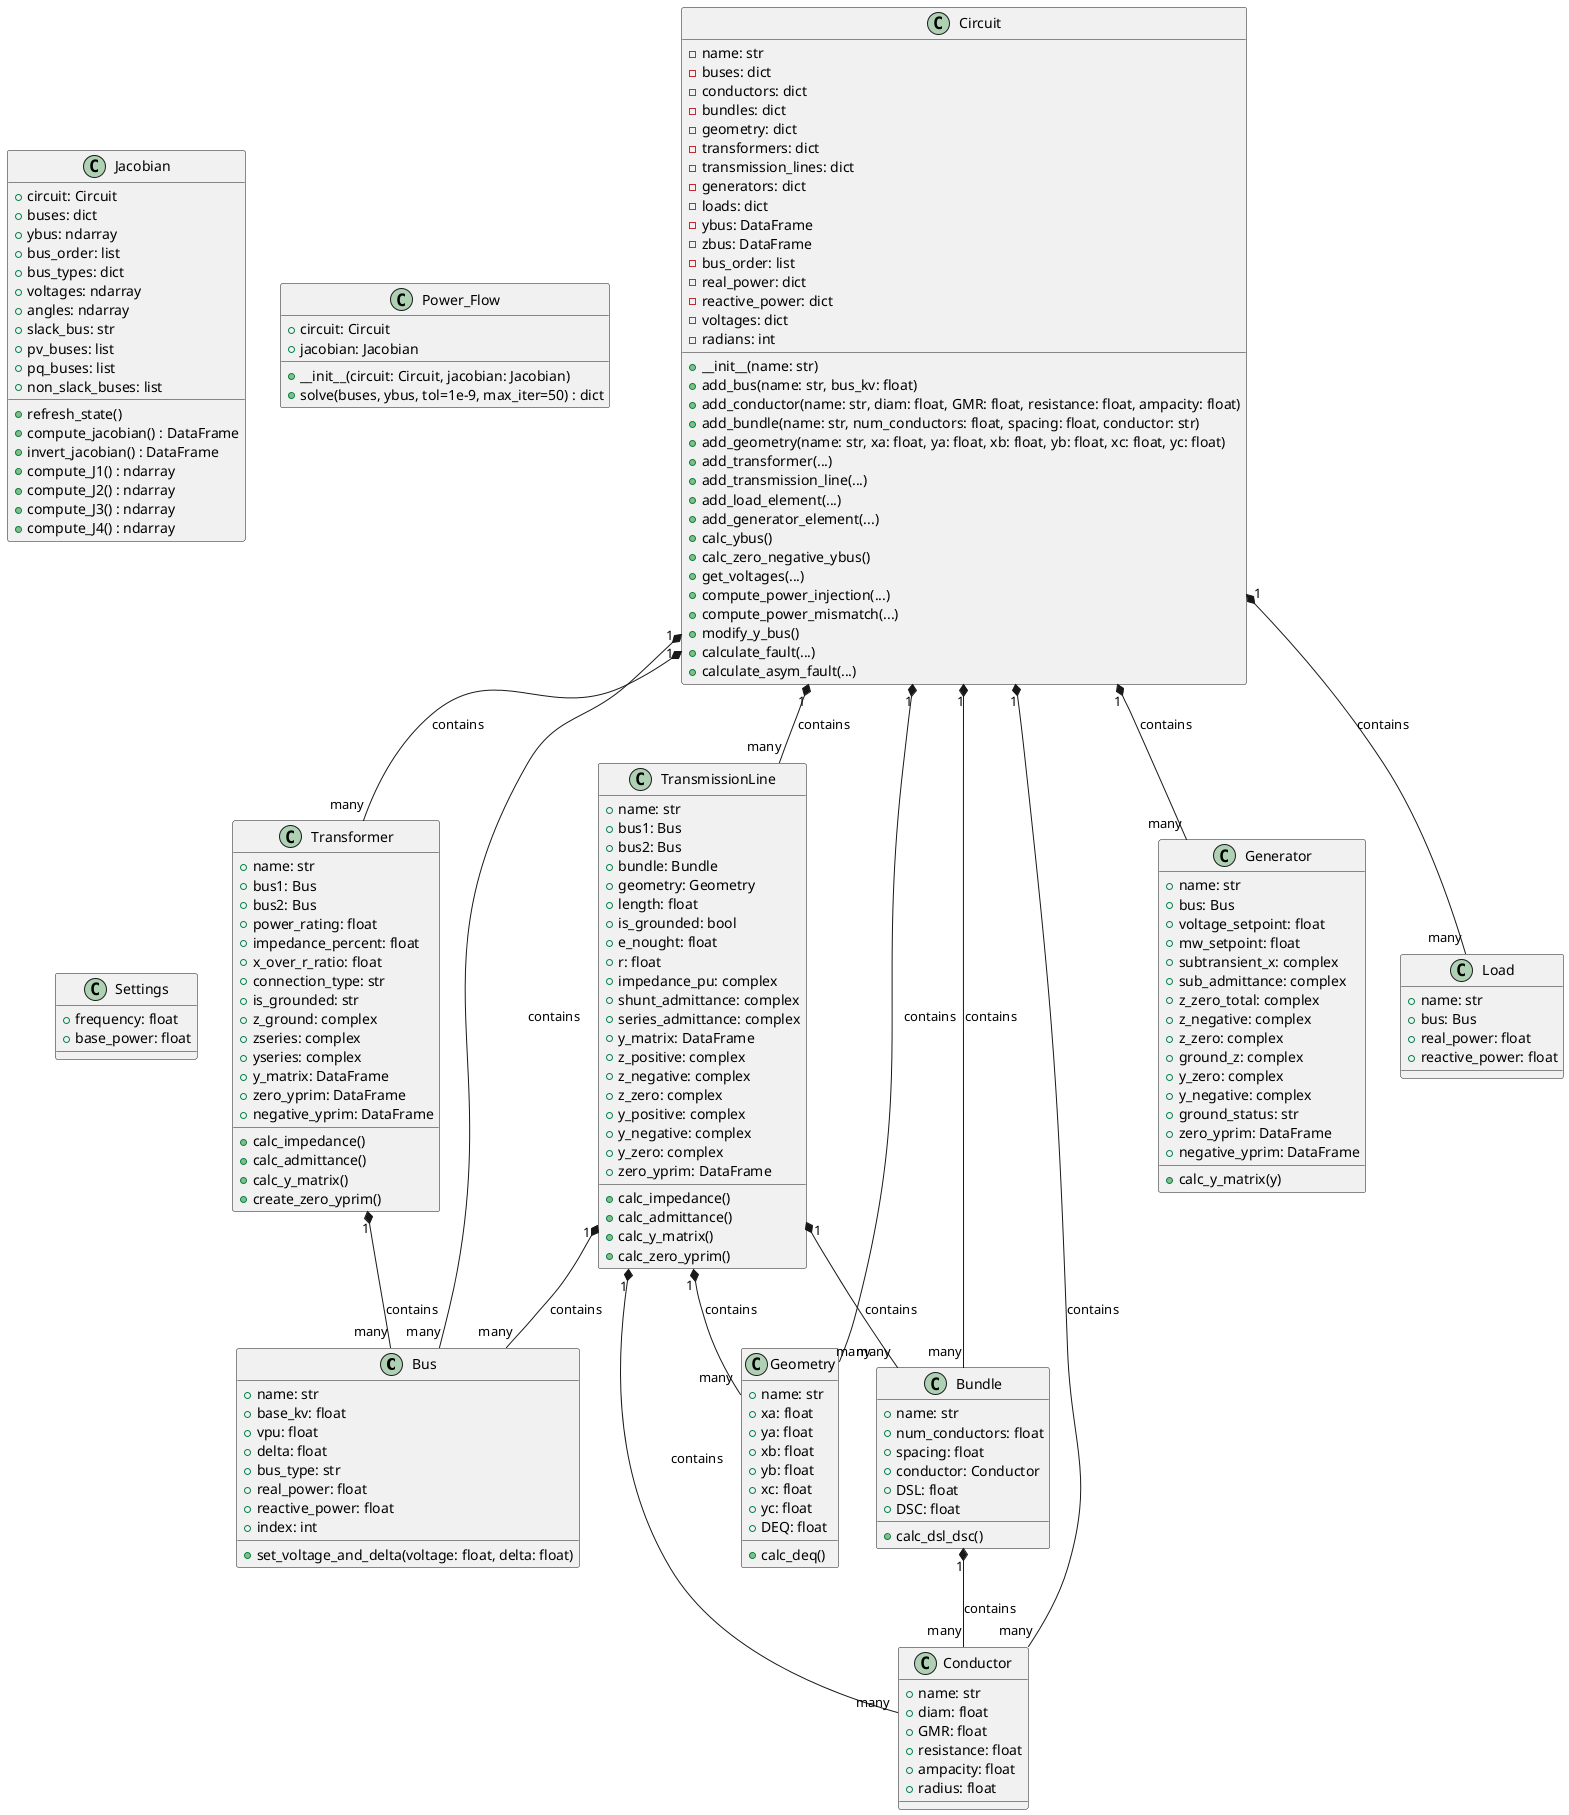 @startuml

class Bus {
    +name: str
    +base_kv: float
    +vpu: float
    +delta: float
    +bus_type: str
    +real_power: float
    +reactive_power: float
    +index: int
    +set_voltage_and_delta(voltage: float, delta: float)
}

class Conductor {
    +name: str
    +diam: float
    +GMR: float
    +resistance: float
    +ampacity: float
    +radius: float
}

class Geometry {
    +name: str
    +xa: float
    +ya: float
    +xb: float
    +yb: float
    +xc: float
    +yc: float
    +DEQ: float
    +calc_deq()
}

class Bundle {
    +name: str
    +num_conductors: float
    +spacing: float
    +conductor: Conductor
    +DSL: float
    +DSC: float
    +calc_dsl_dsc()
}

class Transformer {
    +name: str
    +bus1: Bus
    +bus2: Bus
    +power_rating: float
    +impedance_percent: float
    +x_over_r_ratio: float
    +connection_type: str
    +is_grounded: str
    +z_ground: complex
    +zseries: complex
    +yseries: complex
    +y_matrix: DataFrame
    +zero_yprim: DataFrame
    +negative_yprim: DataFrame
    +calc_impedance()
    +calc_admittance()
    +calc_y_matrix()
    +create_zero_yprim()
}

class Generator {
    +name: str
    +bus: Bus
    +voltage_setpoint: float
    +mw_setpoint: float
    +subtransient_x: complex
    +sub_admittance: complex
    +z_zero_total: complex
    +z_negative: complex
    +z_zero: complex
    +ground_z: complex
    +y_zero: complex
    +y_negative: complex
    +ground_status: str
    +zero_yprim: DataFrame
    +negative_yprim: DataFrame
    +calc_y_matrix(y)
}

class TransmissionLine {
    +name: str
    +bus1: Bus
    +bus2: Bus
    +bundle: Bundle
    +geometry: Geometry
    +length: float
    +is_grounded: bool
    +e_nought: float
    +r: float
    +impedance_pu: complex
    +shunt_admittance: complex
    +series_admittance: complex
    +y_matrix: DataFrame
    +z_positive: complex
    +z_negative: complex
    +z_zero: complex
    +y_positive: complex
    +y_negative: complex
    +y_zero: complex
    +zero_yprim: DataFrame
    +calc_impedance()
    +calc_admittance()
    +calc_y_matrix()
    +calc_zero_yprim()
}

class Load {
    +name: str
    +bus: Bus
    +real_power: float
    +reactive_power: float
}

class Circuit {
    -name: str
    -buses: dict
    -conductors: dict
    -bundles: dict
    -geometry: dict
    -transformers: dict
    -transmission_lines: dict
    -generators: dict
    -loads: dict
    -ybus: DataFrame
    -zbus: DataFrame
    -bus_order: list
    -real_power: dict
    -reactive_power: dict
    -voltages: dict
    -radians: int
    +__init__(name: str)
    +add_bus(name: str, bus_kv: float)
    +add_conductor(name: str, diam: float, GMR: float, resistance: float, ampacity: float)
    +add_bundle(name: str, num_conductors: float, spacing: float, conductor: str)
    +add_geometry(name: str, xa: float, ya: float, xb: float, yb: float, xc: float, yc: float)
    +add_transformer(...)
    +add_transmission_line(...)
    +add_load_element(...)
    +add_generator_element(...)
    +calc_ybus()
    +calc_zero_negative_ybus()
    +get_voltages(...)
    +compute_power_injection(...)
    +compute_power_mismatch(...)
    +modify_y_bus()
    +calculate_fault(...)
    +calculate_asym_fault(...)
}

class Jacobian {
    +circuit: Circuit
    +buses: dict
    +ybus: ndarray
    +bus_order: list
    +bus_types: dict
    +voltages: ndarray
    +angles: ndarray
    +slack_bus: str
    +pv_buses: list
    +pq_buses: list
    +non_slack_buses: list
    +refresh_state()
    +compute_jacobian() : DataFrame
    +invert_jacobian() : DataFrame
    +compute_J1() : ndarray
    +compute_J2() : ndarray
    +compute_J3() : ndarray
    +compute_J4() : ndarray
}

class Power_Flow {
    +circuit: Circuit
    +jacobian: Jacobian
    +__init__(circuit: Circuit, jacobian: Jacobian)
    +solve(buses, ybus, tol=1e-9, max_iter=50) : dict
}

class Settings {
    +frequency: float
    +base_power: float
}

Circuit "1" *-- "many" Bus : contains
Circuit "1" *-- "many" Conductor : contains
Circuit "1" *-- "many" Bundle : contains
Circuit "1" *-- "many" Geometry : contains
Circuit "1" *-- "many" Transformer : contains
Circuit "1" *-- "many" TransmissionLine : contains
Circuit "1" *-- "many" Generator : contains
Circuit "1" *-- "many" Load : contains

TransmissionLine "1" *-- "many" Bus : contains
TransmissionLine "1" *-- "many" Conductor : contains
TransmissionLine "1" *-- "many" Bundle : contains
TransmissionLine "1" *-- "many" Geometry : contains
Transformer "1" *-- "many" Bus : contains
Bundle "1" *-- "many" Conductor : contains
@enduml